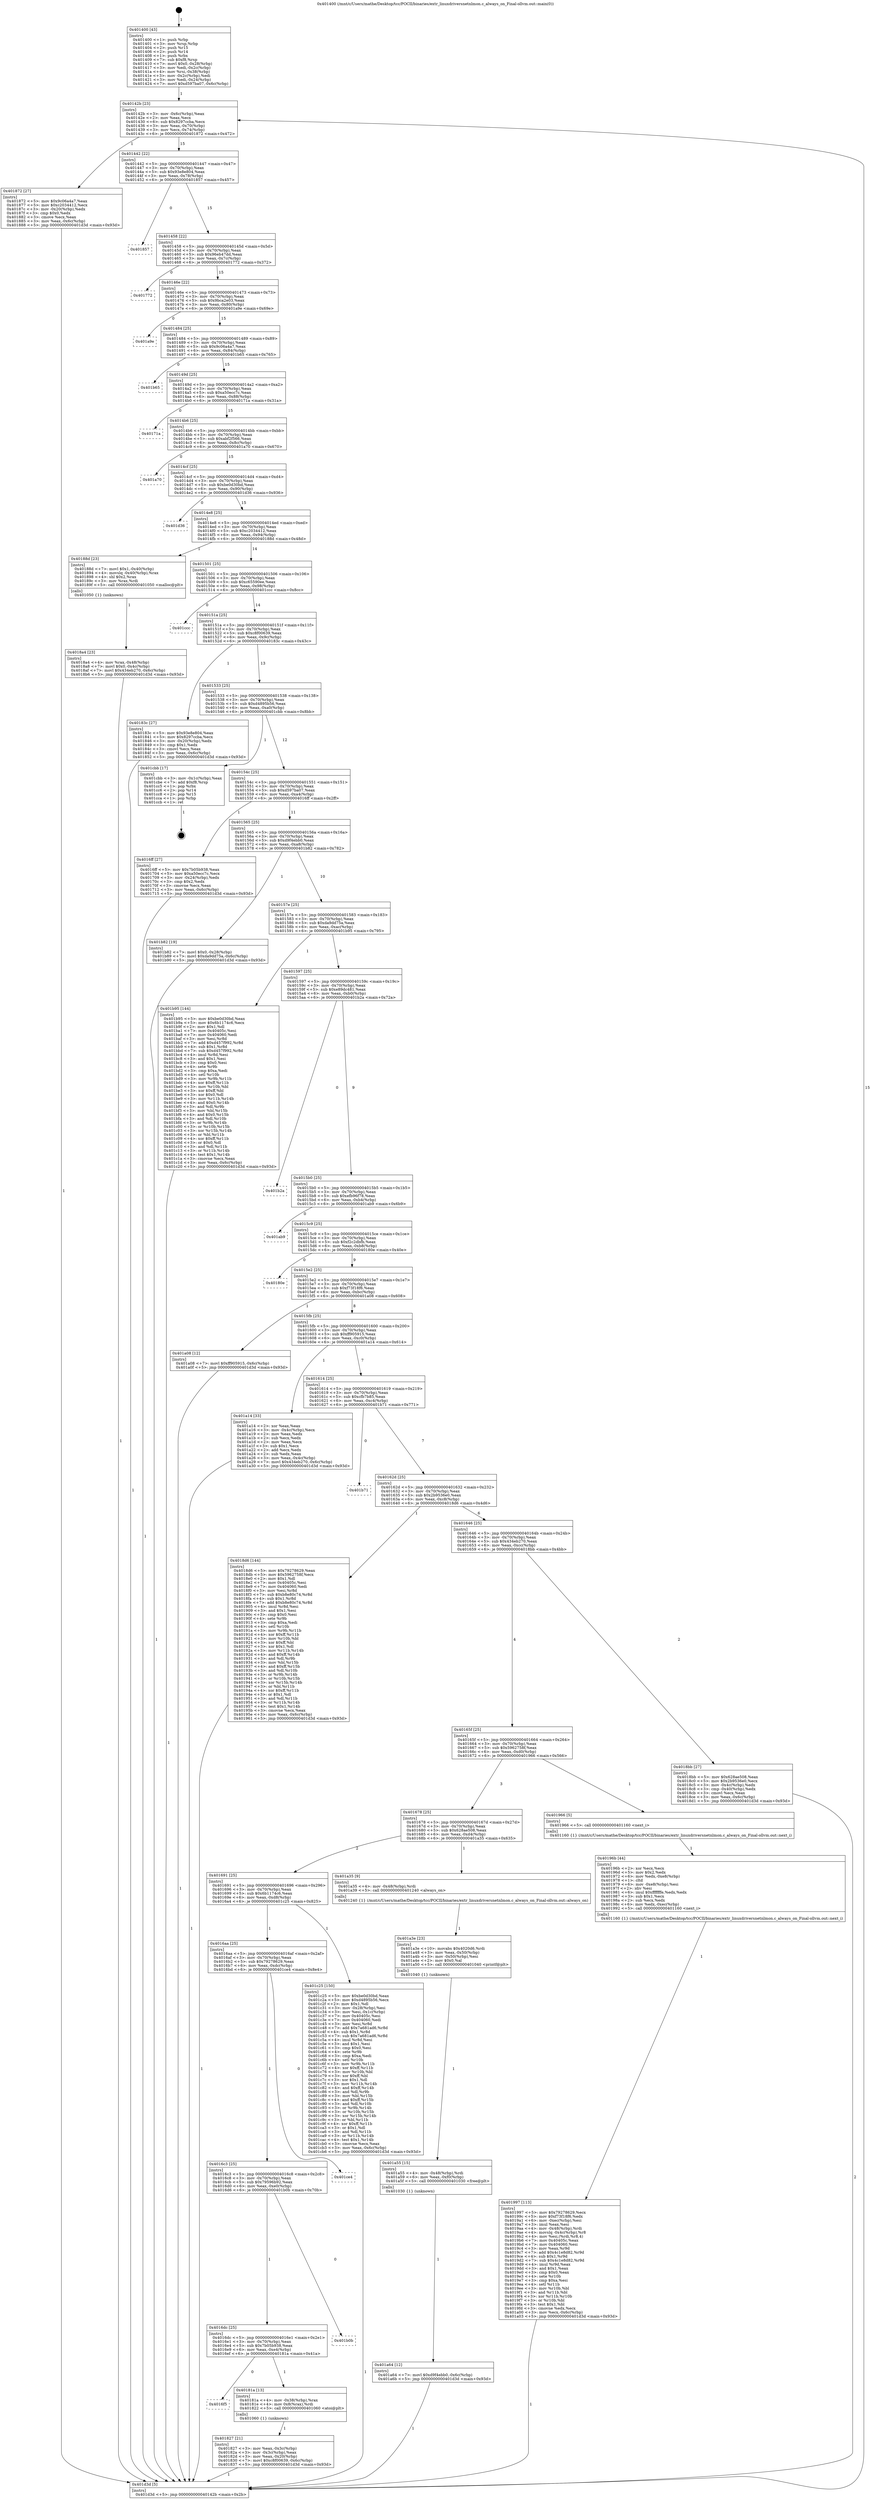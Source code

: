 digraph "0x401400" {
  label = "0x401400 (/mnt/c/Users/mathe/Desktop/tcc/POCII/binaries/extr_linuxdriversnetnlmon.c_always_on_Final-ollvm.out::main(0))"
  labelloc = "t"
  node[shape=record]

  Entry [label="",width=0.3,height=0.3,shape=circle,fillcolor=black,style=filled]
  "0x40142b" [label="{
     0x40142b [23]\l
     | [instrs]\l
     &nbsp;&nbsp;0x40142b \<+3\>: mov -0x6c(%rbp),%eax\l
     &nbsp;&nbsp;0x40142e \<+2\>: mov %eax,%ecx\l
     &nbsp;&nbsp;0x401430 \<+6\>: sub $0x8297ccba,%ecx\l
     &nbsp;&nbsp;0x401436 \<+3\>: mov %eax,-0x70(%rbp)\l
     &nbsp;&nbsp;0x401439 \<+3\>: mov %ecx,-0x74(%rbp)\l
     &nbsp;&nbsp;0x40143c \<+6\>: je 0000000000401872 \<main+0x472\>\l
  }"]
  "0x401872" [label="{
     0x401872 [27]\l
     | [instrs]\l
     &nbsp;&nbsp;0x401872 \<+5\>: mov $0x9c06a4a7,%eax\l
     &nbsp;&nbsp;0x401877 \<+5\>: mov $0xc2034412,%ecx\l
     &nbsp;&nbsp;0x40187c \<+3\>: mov -0x20(%rbp),%edx\l
     &nbsp;&nbsp;0x40187f \<+3\>: cmp $0x0,%edx\l
     &nbsp;&nbsp;0x401882 \<+3\>: cmove %ecx,%eax\l
     &nbsp;&nbsp;0x401885 \<+3\>: mov %eax,-0x6c(%rbp)\l
     &nbsp;&nbsp;0x401888 \<+5\>: jmp 0000000000401d3d \<main+0x93d\>\l
  }"]
  "0x401442" [label="{
     0x401442 [22]\l
     | [instrs]\l
     &nbsp;&nbsp;0x401442 \<+5\>: jmp 0000000000401447 \<main+0x47\>\l
     &nbsp;&nbsp;0x401447 \<+3\>: mov -0x70(%rbp),%eax\l
     &nbsp;&nbsp;0x40144a \<+5\>: sub $0x93e8e804,%eax\l
     &nbsp;&nbsp;0x40144f \<+3\>: mov %eax,-0x78(%rbp)\l
     &nbsp;&nbsp;0x401452 \<+6\>: je 0000000000401857 \<main+0x457\>\l
  }"]
  Exit [label="",width=0.3,height=0.3,shape=circle,fillcolor=black,style=filled,peripheries=2]
  "0x401857" [label="{
     0x401857\l
  }", style=dashed]
  "0x401458" [label="{
     0x401458 [22]\l
     | [instrs]\l
     &nbsp;&nbsp;0x401458 \<+5\>: jmp 000000000040145d \<main+0x5d\>\l
     &nbsp;&nbsp;0x40145d \<+3\>: mov -0x70(%rbp),%eax\l
     &nbsp;&nbsp;0x401460 \<+5\>: sub $0x96eb47dd,%eax\l
     &nbsp;&nbsp;0x401465 \<+3\>: mov %eax,-0x7c(%rbp)\l
     &nbsp;&nbsp;0x401468 \<+6\>: je 0000000000401772 \<main+0x372\>\l
  }"]
  "0x401a64" [label="{
     0x401a64 [12]\l
     | [instrs]\l
     &nbsp;&nbsp;0x401a64 \<+7\>: movl $0xd9f4ebb0,-0x6c(%rbp)\l
     &nbsp;&nbsp;0x401a6b \<+5\>: jmp 0000000000401d3d \<main+0x93d\>\l
  }"]
  "0x401772" [label="{
     0x401772\l
  }", style=dashed]
  "0x40146e" [label="{
     0x40146e [22]\l
     | [instrs]\l
     &nbsp;&nbsp;0x40146e \<+5\>: jmp 0000000000401473 \<main+0x73\>\l
     &nbsp;&nbsp;0x401473 \<+3\>: mov -0x70(%rbp),%eax\l
     &nbsp;&nbsp;0x401476 \<+5\>: sub $0x9bca2e03,%eax\l
     &nbsp;&nbsp;0x40147b \<+3\>: mov %eax,-0x80(%rbp)\l
     &nbsp;&nbsp;0x40147e \<+6\>: je 0000000000401a9e \<main+0x69e\>\l
  }"]
  "0x401a55" [label="{
     0x401a55 [15]\l
     | [instrs]\l
     &nbsp;&nbsp;0x401a55 \<+4\>: mov -0x48(%rbp),%rdi\l
     &nbsp;&nbsp;0x401a59 \<+6\>: mov %eax,-0xf0(%rbp)\l
     &nbsp;&nbsp;0x401a5f \<+5\>: call 0000000000401030 \<free@plt\>\l
     | [calls]\l
     &nbsp;&nbsp;0x401030 \{1\} (unknown)\l
  }"]
  "0x401a9e" [label="{
     0x401a9e\l
  }", style=dashed]
  "0x401484" [label="{
     0x401484 [25]\l
     | [instrs]\l
     &nbsp;&nbsp;0x401484 \<+5\>: jmp 0000000000401489 \<main+0x89\>\l
     &nbsp;&nbsp;0x401489 \<+3\>: mov -0x70(%rbp),%eax\l
     &nbsp;&nbsp;0x40148c \<+5\>: sub $0x9c06a4a7,%eax\l
     &nbsp;&nbsp;0x401491 \<+6\>: mov %eax,-0x84(%rbp)\l
     &nbsp;&nbsp;0x401497 \<+6\>: je 0000000000401b65 \<main+0x765\>\l
  }"]
  "0x401a3e" [label="{
     0x401a3e [23]\l
     | [instrs]\l
     &nbsp;&nbsp;0x401a3e \<+10\>: movabs $0x4020d6,%rdi\l
     &nbsp;&nbsp;0x401a48 \<+3\>: mov %eax,-0x50(%rbp)\l
     &nbsp;&nbsp;0x401a4b \<+3\>: mov -0x50(%rbp),%esi\l
     &nbsp;&nbsp;0x401a4e \<+2\>: mov $0x0,%al\l
     &nbsp;&nbsp;0x401a50 \<+5\>: call 0000000000401040 \<printf@plt\>\l
     | [calls]\l
     &nbsp;&nbsp;0x401040 \{1\} (unknown)\l
  }"]
  "0x401b65" [label="{
     0x401b65\l
  }", style=dashed]
  "0x40149d" [label="{
     0x40149d [25]\l
     | [instrs]\l
     &nbsp;&nbsp;0x40149d \<+5\>: jmp 00000000004014a2 \<main+0xa2\>\l
     &nbsp;&nbsp;0x4014a2 \<+3\>: mov -0x70(%rbp),%eax\l
     &nbsp;&nbsp;0x4014a5 \<+5\>: sub $0xa50ecc7c,%eax\l
     &nbsp;&nbsp;0x4014aa \<+6\>: mov %eax,-0x88(%rbp)\l
     &nbsp;&nbsp;0x4014b0 \<+6\>: je 000000000040171a \<main+0x31a\>\l
  }"]
  "0x401997" [label="{
     0x401997 [113]\l
     | [instrs]\l
     &nbsp;&nbsp;0x401997 \<+5\>: mov $0x79278629,%ecx\l
     &nbsp;&nbsp;0x40199c \<+5\>: mov $0xf73f18f6,%edx\l
     &nbsp;&nbsp;0x4019a1 \<+6\>: mov -0xec(%rbp),%esi\l
     &nbsp;&nbsp;0x4019a7 \<+3\>: imul %eax,%esi\l
     &nbsp;&nbsp;0x4019aa \<+4\>: mov -0x48(%rbp),%rdi\l
     &nbsp;&nbsp;0x4019ae \<+4\>: movslq -0x4c(%rbp),%r8\l
     &nbsp;&nbsp;0x4019b2 \<+4\>: mov %esi,(%rdi,%r8,4)\l
     &nbsp;&nbsp;0x4019b6 \<+7\>: mov 0x40405c,%eax\l
     &nbsp;&nbsp;0x4019bd \<+7\>: mov 0x404060,%esi\l
     &nbsp;&nbsp;0x4019c4 \<+3\>: mov %eax,%r9d\l
     &nbsp;&nbsp;0x4019c7 \<+7\>: add $0x4c1e8d82,%r9d\l
     &nbsp;&nbsp;0x4019ce \<+4\>: sub $0x1,%r9d\l
     &nbsp;&nbsp;0x4019d2 \<+7\>: sub $0x4c1e8d82,%r9d\l
     &nbsp;&nbsp;0x4019d9 \<+4\>: imul %r9d,%eax\l
     &nbsp;&nbsp;0x4019dd \<+3\>: and $0x1,%eax\l
     &nbsp;&nbsp;0x4019e0 \<+3\>: cmp $0x0,%eax\l
     &nbsp;&nbsp;0x4019e3 \<+4\>: sete %r10b\l
     &nbsp;&nbsp;0x4019e7 \<+3\>: cmp $0xa,%esi\l
     &nbsp;&nbsp;0x4019ea \<+4\>: setl %r11b\l
     &nbsp;&nbsp;0x4019ee \<+3\>: mov %r10b,%bl\l
     &nbsp;&nbsp;0x4019f1 \<+3\>: and %r11b,%bl\l
     &nbsp;&nbsp;0x4019f4 \<+3\>: xor %r11b,%r10b\l
     &nbsp;&nbsp;0x4019f7 \<+3\>: or %r10b,%bl\l
     &nbsp;&nbsp;0x4019fa \<+3\>: test $0x1,%bl\l
     &nbsp;&nbsp;0x4019fd \<+3\>: cmovne %edx,%ecx\l
     &nbsp;&nbsp;0x401a00 \<+3\>: mov %ecx,-0x6c(%rbp)\l
     &nbsp;&nbsp;0x401a03 \<+5\>: jmp 0000000000401d3d \<main+0x93d\>\l
  }"]
  "0x40171a" [label="{
     0x40171a\l
  }", style=dashed]
  "0x4014b6" [label="{
     0x4014b6 [25]\l
     | [instrs]\l
     &nbsp;&nbsp;0x4014b6 \<+5\>: jmp 00000000004014bb \<main+0xbb\>\l
     &nbsp;&nbsp;0x4014bb \<+3\>: mov -0x70(%rbp),%eax\l
     &nbsp;&nbsp;0x4014be \<+5\>: sub $0xabf2f566,%eax\l
     &nbsp;&nbsp;0x4014c3 \<+6\>: mov %eax,-0x8c(%rbp)\l
     &nbsp;&nbsp;0x4014c9 \<+6\>: je 0000000000401a70 \<main+0x670\>\l
  }"]
  "0x40196b" [label="{
     0x40196b [44]\l
     | [instrs]\l
     &nbsp;&nbsp;0x40196b \<+2\>: xor %ecx,%ecx\l
     &nbsp;&nbsp;0x40196d \<+5\>: mov $0x2,%edx\l
     &nbsp;&nbsp;0x401972 \<+6\>: mov %edx,-0xe8(%rbp)\l
     &nbsp;&nbsp;0x401978 \<+1\>: cltd\l
     &nbsp;&nbsp;0x401979 \<+6\>: mov -0xe8(%rbp),%esi\l
     &nbsp;&nbsp;0x40197f \<+2\>: idiv %esi\l
     &nbsp;&nbsp;0x401981 \<+6\>: imul $0xfffffffe,%edx,%edx\l
     &nbsp;&nbsp;0x401987 \<+3\>: sub $0x1,%ecx\l
     &nbsp;&nbsp;0x40198a \<+2\>: sub %ecx,%edx\l
     &nbsp;&nbsp;0x40198c \<+6\>: mov %edx,-0xec(%rbp)\l
     &nbsp;&nbsp;0x401992 \<+5\>: call 0000000000401160 \<next_i\>\l
     | [calls]\l
     &nbsp;&nbsp;0x401160 \{1\} (/mnt/c/Users/mathe/Desktop/tcc/POCII/binaries/extr_linuxdriversnetnlmon.c_always_on_Final-ollvm.out::next_i)\l
  }"]
  "0x401a70" [label="{
     0x401a70\l
  }", style=dashed]
  "0x4014cf" [label="{
     0x4014cf [25]\l
     | [instrs]\l
     &nbsp;&nbsp;0x4014cf \<+5\>: jmp 00000000004014d4 \<main+0xd4\>\l
     &nbsp;&nbsp;0x4014d4 \<+3\>: mov -0x70(%rbp),%eax\l
     &nbsp;&nbsp;0x4014d7 \<+5\>: sub $0xbe0d30bd,%eax\l
     &nbsp;&nbsp;0x4014dc \<+6\>: mov %eax,-0x90(%rbp)\l
     &nbsp;&nbsp;0x4014e2 \<+6\>: je 0000000000401d36 \<main+0x936\>\l
  }"]
  "0x4018a4" [label="{
     0x4018a4 [23]\l
     | [instrs]\l
     &nbsp;&nbsp;0x4018a4 \<+4\>: mov %rax,-0x48(%rbp)\l
     &nbsp;&nbsp;0x4018a8 \<+7\>: movl $0x0,-0x4c(%rbp)\l
     &nbsp;&nbsp;0x4018af \<+7\>: movl $0x434eb270,-0x6c(%rbp)\l
     &nbsp;&nbsp;0x4018b6 \<+5\>: jmp 0000000000401d3d \<main+0x93d\>\l
  }"]
  "0x401d36" [label="{
     0x401d36\l
  }", style=dashed]
  "0x4014e8" [label="{
     0x4014e8 [25]\l
     | [instrs]\l
     &nbsp;&nbsp;0x4014e8 \<+5\>: jmp 00000000004014ed \<main+0xed\>\l
     &nbsp;&nbsp;0x4014ed \<+3\>: mov -0x70(%rbp),%eax\l
     &nbsp;&nbsp;0x4014f0 \<+5\>: sub $0xc2034412,%eax\l
     &nbsp;&nbsp;0x4014f5 \<+6\>: mov %eax,-0x94(%rbp)\l
     &nbsp;&nbsp;0x4014fb \<+6\>: je 000000000040188d \<main+0x48d\>\l
  }"]
  "0x401827" [label="{
     0x401827 [21]\l
     | [instrs]\l
     &nbsp;&nbsp;0x401827 \<+3\>: mov %eax,-0x3c(%rbp)\l
     &nbsp;&nbsp;0x40182a \<+3\>: mov -0x3c(%rbp),%eax\l
     &nbsp;&nbsp;0x40182d \<+3\>: mov %eax,-0x20(%rbp)\l
     &nbsp;&nbsp;0x401830 \<+7\>: movl $0xc8f00639,-0x6c(%rbp)\l
     &nbsp;&nbsp;0x401837 \<+5\>: jmp 0000000000401d3d \<main+0x93d\>\l
  }"]
  "0x40188d" [label="{
     0x40188d [23]\l
     | [instrs]\l
     &nbsp;&nbsp;0x40188d \<+7\>: movl $0x1,-0x40(%rbp)\l
     &nbsp;&nbsp;0x401894 \<+4\>: movslq -0x40(%rbp),%rax\l
     &nbsp;&nbsp;0x401898 \<+4\>: shl $0x2,%rax\l
     &nbsp;&nbsp;0x40189c \<+3\>: mov %rax,%rdi\l
     &nbsp;&nbsp;0x40189f \<+5\>: call 0000000000401050 \<malloc@plt\>\l
     | [calls]\l
     &nbsp;&nbsp;0x401050 \{1\} (unknown)\l
  }"]
  "0x401501" [label="{
     0x401501 [25]\l
     | [instrs]\l
     &nbsp;&nbsp;0x401501 \<+5\>: jmp 0000000000401506 \<main+0x106\>\l
     &nbsp;&nbsp;0x401506 \<+3\>: mov -0x70(%rbp),%eax\l
     &nbsp;&nbsp;0x401509 \<+5\>: sub $0xc65590ee,%eax\l
     &nbsp;&nbsp;0x40150e \<+6\>: mov %eax,-0x98(%rbp)\l
     &nbsp;&nbsp;0x401514 \<+6\>: je 0000000000401ccc \<main+0x8cc\>\l
  }"]
  "0x4016f5" [label="{
     0x4016f5\l
  }", style=dashed]
  "0x401ccc" [label="{
     0x401ccc\l
  }", style=dashed]
  "0x40151a" [label="{
     0x40151a [25]\l
     | [instrs]\l
     &nbsp;&nbsp;0x40151a \<+5\>: jmp 000000000040151f \<main+0x11f\>\l
     &nbsp;&nbsp;0x40151f \<+3\>: mov -0x70(%rbp),%eax\l
     &nbsp;&nbsp;0x401522 \<+5\>: sub $0xc8f00639,%eax\l
     &nbsp;&nbsp;0x401527 \<+6\>: mov %eax,-0x9c(%rbp)\l
     &nbsp;&nbsp;0x40152d \<+6\>: je 000000000040183c \<main+0x43c\>\l
  }"]
  "0x40181a" [label="{
     0x40181a [13]\l
     | [instrs]\l
     &nbsp;&nbsp;0x40181a \<+4\>: mov -0x38(%rbp),%rax\l
     &nbsp;&nbsp;0x40181e \<+4\>: mov 0x8(%rax),%rdi\l
     &nbsp;&nbsp;0x401822 \<+5\>: call 0000000000401060 \<atoi@plt\>\l
     | [calls]\l
     &nbsp;&nbsp;0x401060 \{1\} (unknown)\l
  }"]
  "0x40183c" [label="{
     0x40183c [27]\l
     | [instrs]\l
     &nbsp;&nbsp;0x40183c \<+5\>: mov $0x93e8e804,%eax\l
     &nbsp;&nbsp;0x401841 \<+5\>: mov $0x8297ccba,%ecx\l
     &nbsp;&nbsp;0x401846 \<+3\>: mov -0x20(%rbp),%edx\l
     &nbsp;&nbsp;0x401849 \<+3\>: cmp $0x1,%edx\l
     &nbsp;&nbsp;0x40184c \<+3\>: cmovl %ecx,%eax\l
     &nbsp;&nbsp;0x40184f \<+3\>: mov %eax,-0x6c(%rbp)\l
     &nbsp;&nbsp;0x401852 \<+5\>: jmp 0000000000401d3d \<main+0x93d\>\l
  }"]
  "0x401533" [label="{
     0x401533 [25]\l
     | [instrs]\l
     &nbsp;&nbsp;0x401533 \<+5\>: jmp 0000000000401538 \<main+0x138\>\l
     &nbsp;&nbsp;0x401538 \<+3\>: mov -0x70(%rbp),%eax\l
     &nbsp;&nbsp;0x40153b \<+5\>: sub $0xd4895b56,%eax\l
     &nbsp;&nbsp;0x401540 \<+6\>: mov %eax,-0xa0(%rbp)\l
     &nbsp;&nbsp;0x401546 \<+6\>: je 0000000000401cbb \<main+0x8bb\>\l
  }"]
  "0x4016dc" [label="{
     0x4016dc [25]\l
     | [instrs]\l
     &nbsp;&nbsp;0x4016dc \<+5\>: jmp 00000000004016e1 \<main+0x2e1\>\l
     &nbsp;&nbsp;0x4016e1 \<+3\>: mov -0x70(%rbp),%eax\l
     &nbsp;&nbsp;0x4016e4 \<+5\>: sub $0x7b05b938,%eax\l
     &nbsp;&nbsp;0x4016e9 \<+6\>: mov %eax,-0xe4(%rbp)\l
     &nbsp;&nbsp;0x4016ef \<+6\>: je 000000000040181a \<main+0x41a\>\l
  }"]
  "0x401cbb" [label="{
     0x401cbb [17]\l
     | [instrs]\l
     &nbsp;&nbsp;0x401cbb \<+3\>: mov -0x1c(%rbp),%eax\l
     &nbsp;&nbsp;0x401cbe \<+7\>: add $0xf8,%rsp\l
     &nbsp;&nbsp;0x401cc5 \<+1\>: pop %rbx\l
     &nbsp;&nbsp;0x401cc6 \<+2\>: pop %r14\l
     &nbsp;&nbsp;0x401cc8 \<+2\>: pop %r15\l
     &nbsp;&nbsp;0x401cca \<+1\>: pop %rbp\l
     &nbsp;&nbsp;0x401ccb \<+1\>: ret\l
  }"]
  "0x40154c" [label="{
     0x40154c [25]\l
     | [instrs]\l
     &nbsp;&nbsp;0x40154c \<+5\>: jmp 0000000000401551 \<main+0x151\>\l
     &nbsp;&nbsp;0x401551 \<+3\>: mov -0x70(%rbp),%eax\l
     &nbsp;&nbsp;0x401554 \<+5\>: sub $0xd597ba07,%eax\l
     &nbsp;&nbsp;0x401559 \<+6\>: mov %eax,-0xa4(%rbp)\l
     &nbsp;&nbsp;0x40155f \<+6\>: je 00000000004016ff \<main+0x2ff\>\l
  }"]
  "0x401b0b" [label="{
     0x401b0b\l
  }", style=dashed]
  "0x4016ff" [label="{
     0x4016ff [27]\l
     | [instrs]\l
     &nbsp;&nbsp;0x4016ff \<+5\>: mov $0x7b05b938,%eax\l
     &nbsp;&nbsp;0x401704 \<+5\>: mov $0xa50ecc7c,%ecx\l
     &nbsp;&nbsp;0x401709 \<+3\>: mov -0x24(%rbp),%edx\l
     &nbsp;&nbsp;0x40170c \<+3\>: cmp $0x2,%edx\l
     &nbsp;&nbsp;0x40170f \<+3\>: cmovne %ecx,%eax\l
     &nbsp;&nbsp;0x401712 \<+3\>: mov %eax,-0x6c(%rbp)\l
     &nbsp;&nbsp;0x401715 \<+5\>: jmp 0000000000401d3d \<main+0x93d\>\l
  }"]
  "0x401565" [label="{
     0x401565 [25]\l
     | [instrs]\l
     &nbsp;&nbsp;0x401565 \<+5\>: jmp 000000000040156a \<main+0x16a\>\l
     &nbsp;&nbsp;0x40156a \<+3\>: mov -0x70(%rbp),%eax\l
     &nbsp;&nbsp;0x40156d \<+5\>: sub $0xd9f4ebb0,%eax\l
     &nbsp;&nbsp;0x401572 \<+6\>: mov %eax,-0xa8(%rbp)\l
     &nbsp;&nbsp;0x401578 \<+6\>: je 0000000000401b82 \<main+0x782\>\l
  }"]
  "0x401d3d" [label="{
     0x401d3d [5]\l
     | [instrs]\l
     &nbsp;&nbsp;0x401d3d \<+5\>: jmp 000000000040142b \<main+0x2b\>\l
  }"]
  "0x401400" [label="{
     0x401400 [43]\l
     | [instrs]\l
     &nbsp;&nbsp;0x401400 \<+1\>: push %rbp\l
     &nbsp;&nbsp;0x401401 \<+3\>: mov %rsp,%rbp\l
     &nbsp;&nbsp;0x401404 \<+2\>: push %r15\l
     &nbsp;&nbsp;0x401406 \<+2\>: push %r14\l
     &nbsp;&nbsp;0x401408 \<+1\>: push %rbx\l
     &nbsp;&nbsp;0x401409 \<+7\>: sub $0xf8,%rsp\l
     &nbsp;&nbsp;0x401410 \<+7\>: movl $0x0,-0x28(%rbp)\l
     &nbsp;&nbsp;0x401417 \<+3\>: mov %edi,-0x2c(%rbp)\l
     &nbsp;&nbsp;0x40141a \<+4\>: mov %rsi,-0x38(%rbp)\l
     &nbsp;&nbsp;0x40141e \<+3\>: mov -0x2c(%rbp),%edi\l
     &nbsp;&nbsp;0x401421 \<+3\>: mov %edi,-0x24(%rbp)\l
     &nbsp;&nbsp;0x401424 \<+7\>: movl $0xd597ba07,-0x6c(%rbp)\l
  }"]
  "0x4016c3" [label="{
     0x4016c3 [25]\l
     | [instrs]\l
     &nbsp;&nbsp;0x4016c3 \<+5\>: jmp 00000000004016c8 \<main+0x2c8\>\l
     &nbsp;&nbsp;0x4016c8 \<+3\>: mov -0x70(%rbp),%eax\l
     &nbsp;&nbsp;0x4016cb \<+5\>: sub $0x79596b92,%eax\l
     &nbsp;&nbsp;0x4016d0 \<+6\>: mov %eax,-0xe0(%rbp)\l
     &nbsp;&nbsp;0x4016d6 \<+6\>: je 0000000000401b0b \<main+0x70b\>\l
  }"]
  "0x401b82" [label="{
     0x401b82 [19]\l
     | [instrs]\l
     &nbsp;&nbsp;0x401b82 \<+7\>: movl $0x0,-0x28(%rbp)\l
     &nbsp;&nbsp;0x401b89 \<+7\>: movl $0xda9dd75a,-0x6c(%rbp)\l
     &nbsp;&nbsp;0x401b90 \<+5\>: jmp 0000000000401d3d \<main+0x93d\>\l
  }"]
  "0x40157e" [label="{
     0x40157e [25]\l
     | [instrs]\l
     &nbsp;&nbsp;0x40157e \<+5\>: jmp 0000000000401583 \<main+0x183\>\l
     &nbsp;&nbsp;0x401583 \<+3\>: mov -0x70(%rbp),%eax\l
     &nbsp;&nbsp;0x401586 \<+5\>: sub $0xda9dd75a,%eax\l
     &nbsp;&nbsp;0x40158b \<+6\>: mov %eax,-0xac(%rbp)\l
     &nbsp;&nbsp;0x401591 \<+6\>: je 0000000000401b95 \<main+0x795\>\l
  }"]
  "0x401ce4" [label="{
     0x401ce4\l
  }", style=dashed]
  "0x401b95" [label="{
     0x401b95 [144]\l
     | [instrs]\l
     &nbsp;&nbsp;0x401b95 \<+5\>: mov $0xbe0d30bd,%eax\l
     &nbsp;&nbsp;0x401b9a \<+5\>: mov $0x6b1174c6,%ecx\l
     &nbsp;&nbsp;0x401b9f \<+2\>: mov $0x1,%dl\l
     &nbsp;&nbsp;0x401ba1 \<+7\>: mov 0x40405c,%esi\l
     &nbsp;&nbsp;0x401ba8 \<+7\>: mov 0x404060,%edi\l
     &nbsp;&nbsp;0x401baf \<+3\>: mov %esi,%r8d\l
     &nbsp;&nbsp;0x401bb2 \<+7\>: add $0xd457f992,%r8d\l
     &nbsp;&nbsp;0x401bb9 \<+4\>: sub $0x1,%r8d\l
     &nbsp;&nbsp;0x401bbd \<+7\>: sub $0xd457f992,%r8d\l
     &nbsp;&nbsp;0x401bc4 \<+4\>: imul %r8d,%esi\l
     &nbsp;&nbsp;0x401bc8 \<+3\>: and $0x1,%esi\l
     &nbsp;&nbsp;0x401bcb \<+3\>: cmp $0x0,%esi\l
     &nbsp;&nbsp;0x401bce \<+4\>: sete %r9b\l
     &nbsp;&nbsp;0x401bd2 \<+3\>: cmp $0xa,%edi\l
     &nbsp;&nbsp;0x401bd5 \<+4\>: setl %r10b\l
     &nbsp;&nbsp;0x401bd9 \<+3\>: mov %r9b,%r11b\l
     &nbsp;&nbsp;0x401bdc \<+4\>: xor $0xff,%r11b\l
     &nbsp;&nbsp;0x401be0 \<+3\>: mov %r10b,%bl\l
     &nbsp;&nbsp;0x401be3 \<+3\>: xor $0xff,%bl\l
     &nbsp;&nbsp;0x401be6 \<+3\>: xor $0x0,%dl\l
     &nbsp;&nbsp;0x401be9 \<+3\>: mov %r11b,%r14b\l
     &nbsp;&nbsp;0x401bec \<+4\>: and $0x0,%r14b\l
     &nbsp;&nbsp;0x401bf0 \<+3\>: and %dl,%r9b\l
     &nbsp;&nbsp;0x401bf3 \<+3\>: mov %bl,%r15b\l
     &nbsp;&nbsp;0x401bf6 \<+4\>: and $0x0,%r15b\l
     &nbsp;&nbsp;0x401bfa \<+3\>: and %dl,%r10b\l
     &nbsp;&nbsp;0x401bfd \<+3\>: or %r9b,%r14b\l
     &nbsp;&nbsp;0x401c00 \<+3\>: or %r10b,%r15b\l
     &nbsp;&nbsp;0x401c03 \<+3\>: xor %r15b,%r14b\l
     &nbsp;&nbsp;0x401c06 \<+3\>: or %bl,%r11b\l
     &nbsp;&nbsp;0x401c09 \<+4\>: xor $0xff,%r11b\l
     &nbsp;&nbsp;0x401c0d \<+3\>: or $0x0,%dl\l
     &nbsp;&nbsp;0x401c10 \<+3\>: and %dl,%r11b\l
     &nbsp;&nbsp;0x401c13 \<+3\>: or %r11b,%r14b\l
     &nbsp;&nbsp;0x401c16 \<+4\>: test $0x1,%r14b\l
     &nbsp;&nbsp;0x401c1a \<+3\>: cmovne %ecx,%eax\l
     &nbsp;&nbsp;0x401c1d \<+3\>: mov %eax,-0x6c(%rbp)\l
     &nbsp;&nbsp;0x401c20 \<+5\>: jmp 0000000000401d3d \<main+0x93d\>\l
  }"]
  "0x401597" [label="{
     0x401597 [25]\l
     | [instrs]\l
     &nbsp;&nbsp;0x401597 \<+5\>: jmp 000000000040159c \<main+0x19c\>\l
     &nbsp;&nbsp;0x40159c \<+3\>: mov -0x70(%rbp),%eax\l
     &nbsp;&nbsp;0x40159f \<+5\>: sub $0xe89dc481,%eax\l
     &nbsp;&nbsp;0x4015a4 \<+6\>: mov %eax,-0xb0(%rbp)\l
     &nbsp;&nbsp;0x4015aa \<+6\>: je 0000000000401b2a \<main+0x72a\>\l
  }"]
  "0x4016aa" [label="{
     0x4016aa [25]\l
     | [instrs]\l
     &nbsp;&nbsp;0x4016aa \<+5\>: jmp 00000000004016af \<main+0x2af\>\l
     &nbsp;&nbsp;0x4016af \<+3\>: mov -0x70(%rbp),%eax\l
     &nbsp;&nbsp;0x4016b2 \<+5\>: sub $0x79278629,%eax\l
     &nbsp;&nbsp;0x4016b7 \<+6\>: mov %eax,-0xdc(%rbp)\l
     &nbsp;&nbsp;0x4016bd \<+6\>: je 0000000000401ce4 \<main+0x8e4\>\l
  }"]
  "0x401b2a" [label="{
     0x401b2a\l
  }", style=dashed]
  "0x4015b0" [label="{
     0x4015b0 [25]\l
     | [instrs]\l
     &nbsp;&nbsp;0x4015b0 \<+5\>: jmp 00000000004015b5 \<main+0x1b5\>\l
     &nbsp;&nbsp;0x4015b5 \<+3\>: mov -0x70(%rbp),%eax\l
     &nbsp;&nbsp;0x4015b8 \<+5\>: sub $0xefb96f78,%eax\l
     &nbsp;&nbsp;0x4015bd \<+6\>: mov %eax,-0xb4(%rbp)\l
     &nbsp;&nbsp;0x4015c3 \<+6\>: je 0000000000401ab9 \<main+0x6b9\>\l
  }"]
  "0x401c25" [label="{
     0x401c25 [150]\l
     | [instrs]\l
     &nbsp;&nbsp;0x401c25 \<+5\>: mov $0xbe0d30bd,%eax\l
     &nbsp;&nbsp;0x401c2a \<+5\>: mov $0xd4895b56,%ecx\l
     &nbsp;&nbsp;0x401c2f \<+2\>: mov $0x1,%dl\l
     &nbsp;&nbsp;0x401c31 \<+3\>: mov -0x28(%rbp),%esi\l
     &nbsp;&nbsp;0x401c34 \<+3\>: mov %esi,-0x1c(%rbp)\l
     &nbsp;&nbsp;0x401c37 \<+7\>: mov 0x40405c,%esi\l
     &nbsp;&nbsp;0x401c3e \<+7\>: mov 0x404060,%edi\l
     &nbsp;&nbsp;0x401c45 \<+3\>: mov %esi,%r8d\l
     &nbsp;&nbsp;0x401c48 \<+7\>: add $0x7a681ad6,%r8d\l
     &nbsp;&nbsp;0x401c4f \<+4\>: sub $0x1,%r8d\l
     &nbsp;&nbsp;0x401c53 \<+7\>: sub $0x7a681ad6,%r8d\l
     &nbsp;&nbsp;0x401c5a \<+4\>: imul %r8d,%esi\l
     &nbsp;&nbsp;0x401c5e \<+3\>: and $0x1,%esi\l
     &nbsp;&nbsp;0x401c61 \<+3\>: cmp $0x0,%esi\l
     &nbsp;&nbsp;0x401c64 \<+4\>: sete %r9b\l
     &nbsp;&nbsp;0x401c68 \<+3\>: cmp $0xa,%edi\l
     &nbsp;&nbsp;0x401c6b \<+4\>: setl %r10b\l
     &nbsp;&nbsp;0x401c6f \<+3\>: mov %r9b,%r11b\l
     &nbsp;&nbsp;0x401c72 \<+4\>: xor $0xff,%r11b\l
     &nbsp;&nbsp;0x401c76 \<+3\>: mov %r10b,%bl\l
     &nbsp;&nbsp;0x401c79 \<+3\>: xor $0xff,%bl\l
     &nbsp;&nbsp;0x401c7c \<+3\>: xor $0x1,%dl\l
     &nbsp;&nbsp;0x401c7f \<+3\>: mov %r11b,%r14b\l
     &nbsp;&nbsp;0x401c82 \<+4\>: and $0xff,%r14b\l
     &nbsp;&nbsp;0x401c86 \<+3\>: and %dl,%r9b\l
     &nbsp;&nbsp;0x401c89 \<+3\>: mov %bl,%r15b\l
     &nbsp;&nbsp;0x401c8c \<+4\>: and $0xff,%r15b\l
     &nbsp;&nbsp;0x401c90 \<+3\>: and %dl,%r10b\l
     &nbsp;&nbsp;0x401c93 \<+3\>: or %r9b,%r14b\l
     &nbsp;&nbsp;0x401c96 \<+3\>: or %r10b,%r15b\l
     &nbsp;&nbsp;0x401c99 \<+3\>: xor %r15b,%r14b\l
     &nbsp;&nbsp;0x401c9c \<+3\>: or %bl,%r11b\l
     &nbsp;&nbsp;0x401c9f \<+4\>: xor $0xff,%r11b\l
     &nbsp;&nbsp;0x401ca3 \<+3\>: or $0x1,%dl\l
     &nbsp;&nbsp;0x401ca6 \<+3\>: and %dl,%r11b\l
     &nbsp;&nbsp;0x401ca9 \<+3\>: or %r11b,%r14b\l
     &nbsp;&nbsp;0x401cac \<+4\>: test $0x1,%r14b\l
     &nbsp;&nbsp;0x401cb0 \<+3\>: cmovne %ecx,%eax\l
     &nbsp;&nbsp;0x401cb3 \<+3\>: mov %eax,-0x6c(%rbp)\l
     &nbsp;&nbsp;0x401cb6 \<+5\>: jmp 0000000000401d3d \<main+0x93d\>\l
  }"]
  "0x401ab9" [label="{
     0x401ab9\l
  }", style=dashed]
  "0x4015c9" [label="{
     0x4015c9 [25]\l
     | [instrs]\l
     &nbsp;&nbsp;0x4015c9 \<+5\>: jmp 00000000004015ce \<main+0x1ce\>\l
     &nbsp;&nbsp;0x4015ce \<+3\>: mov -0x70(%rbp),%eax\l
     &nbsp;&nbsp;0x4015d1 \<+5\>: sub $0xf2c2dbfb,%eax\l
     &nbsp;&nbsp;0x4015d6 \<+6\>: mov %eax,-0xb8(%rbp)\l
     &nbsp;&nbsp;0x4015dc \<+6\>: je 000000000040180e \<main+0x40e\>\l
  }"]
  "0x401691" [label="{
     0x401691 [25]\l
     | [instrs]\l
     &nbsp;&nbsp;0x401691 \<+5\>: jmp 0000000000401696 \<main+0x296\>\l
     &nbsp;&nbsp;0x401696 \<+3\>: mov -0x70(%rbp),%eax\l
     &nbsp;&nbsp;0x401699 \<+5\>: sub $0x6b1174c6,%eax\l
     &nbsp;&nbsp;0x40169e \<+6\>: mov %eax,-0xd8(%rbp)\l
     &nbsp;&nbsp;0x4016a4 \<+6\>: je 0000000000401c25 \<main+0x825\>\l
  }"]
  "0x40180e" [label="{
     0x40180e\l
  }", style=dashed]
  "0x4015e2" [label="{
     0x4015e2 [25]\l
     | [instrs]\l
     &nbsp;&nbsp;0x4015e2 \<+5\>: jmp 00000000004015e7 \<main+0x1e7\>\l
     &nbsp;&nbsp;0x4015e7 \<+3\>: mov -0x70(%rbp),%eax\l
     &nbsp;&nbsp;0x4015ea \<+5\>: sub $0xf73f18f6,%eax\l
     &nbsp;&nbsp;0x4015ef \<+6\>: mov %eax,-0xbc(%rbp)\l
     &nbsp;&nbsp;0x4015f5 \<+6\>: je 0000000000401a08 \<main+0x608\>\l
  }"]
  "0x401a35" [label="{
     0x401a35 [9]\l
     | [instrs]\l
     &nbsp;&nbsp;0x401a35 \<+4\>: mov -0x48(%rbp),%rdi\l
     &nbsp;&nbsp;0x401a39 \<+5\>: call 0000000000401240 \<always_on\>\l
     | [calls]\l
     &nbsp;&nbsp;0x401240 \{1\} (/mnt/c/Users/mathe/Desktop/tcc/POCII/binaries/extr_linuxdriversnetnlmon.c_always_on_Final-ollvm.out::always_on)\l
  }"]
  "0x401a08" [label="{
     0x401a08 [12]\l
     | [instrs]\l
     &nbsp;&nbsp;0x401a08 \<+7\>: movl $0xff905915,-0x6c(%rbp)\l
     &nbsp;&nbsp;0x401a0f \<+5\>: jmp 0000000000401d3d \<main+0x93d\>\l
  }"]
  "0x4015fb" [label="{
     0x4015fb [25]\l
     | [instrs]\l
     &nbsp;&nbsp;0x4015fb \<+5\>: jmp 0000000000401600 \<main+0x200\>\l
     &nbsp;&nbsp;0x401600 \<+3\>: mov -0x70(%rbp),%eax\l
     &nbsp;&nbsp;0x401603 \<+5\>: sub $0xff905915,%eax\l
     &nbsp;&nbsp;0x401608 \<+6\>: mov %eax,-0xc0(%rbp)\l
     &nbsp;&nbsp;0x40160e \<+6\>: je 0000000000401a14 \<main+0x614\>\l
  }"]
  "0x401678" [label="{
     0x401678 [25]\l
     | [instrs]\l
     &nbsp;&nbsp;0x401678 \<+5\>: jmp 000000000040167d \<main+0x27d\>\l
     &nbsp;&nbsp;0x40167d \<+3\>: mov -0x70(%rbp),%eax\l
     &nbsp;&nbsp;0x401680 \<+5\>: sub $0x628ae508,%eax\l
     &nbsp;&nbsp;0x401685 \<+6\>: mov %eax,-0xd4(%rbp)\l
     &nbsp;&nbsp;0x40168b \<+6\>: je 0000000000401a35 \<main+0x635\>\l
  }"]
  "0x401a14" [label="{
     0x401a14 [33]\l
     | [instrs]\l
     &nbsp;&nbsp;0x401a14 \<+2\>: xor %eax,%eax\l
     &nbsp;&nbsp;0x401a16 \<+3\>: mov -0x4c(%rbp),%ecx\l
     &nbsp;&nbsp;0x401a19 \<+2\>: mov %eax,%edx\l
     &nbsp;&nbsp;0x401a1b \<+2\>: sub %ecx,%edx\l
     &nbsp;&nbsp;0x401a1d \<+2\>: mov %eax,%ecx\l
     &nbsp;&nbsp;0x401a1f \<+3\>: sub $0x1,%ecx\l
     &nbsp;&nbsp;0x401a22 \<+2\>: add %ecx,%edx\l
     &nbsp;&nbsp;0x401a24 \<+2\>: sub %edx,%eax\l
     &nbsp;&nbsp;0x401a26 \<+3\>: mov %eax,-0x4c(%rbp)\l
     &nbsp;&nbsp;0x401a29 \<+7\>: movl $0x434eb270,-0x6c(%rbp)\l
     &nbsp;&nbsp;0x401a30 \<+5\>: jmp 0000000000401d3d \<main+0x93d\>\l
  }"]
  "0x401614" [label="{
     0x401614 [25]\l
     | [instrs]\l
     &nbsp;&nbsp;0x401614 \<+5\>: jmp 0000000000401619 \<main+0x219\>\l
     &nbsp;&nbsp;0x401619 \<+3\>: mov -0x70(%rbp),%eax\l
     &nbsp;&nbsp;0x40161c \<+5\>: sub $0xcfb7b85,%eax\l
     &nbsp;&nbsp;0x401621 \<+6\>: mov %eax,-0xc4(%rbp)\l
     &nbsp;&nbsp;0x401627 \<+6\>: je 0000000000401b71 \<main+0x771\>\l
  }"]
  "0x401966" [label="{
     0x401966 [5]\l
     | [instrs]\l
     &nbsp;&nbsp;0x401966 \<+5\>: call 0000000000401160 \<next_i\>\l
     | [calls]\l
     &nbsp;&nbsp;0x401160 \{1\} (/mnt/c/Users/mathe/Desktop/tcc/POCII/binaries/extr_linuxdriversnetnlmon.c_always_on_Final-ollvm.out::next_i)\l
  }"]
  "0x401b71" [label="{
     0x401b71\l
  }", style=dashed]
  "0x40162d" [label="{
     0x40162d [25]\l
     | [instrs]\l
     &nbsp;&nbsp;0x40162d \<+5\>: jmp 0000000000401632 \<main+0x232\>\l
     &nbsp;&nbsp;0x401632 \<+3\>: mov -0x70(%rbp),%eax\l
     &nbsp;&nbsp;0x401635 \<+5\>: sub $0x2b9536e0,%eax\l
     &nbsp;&nbsp;0x40163a \<+6\>: mov %eax,-0xc8(%rbp)\l
     &nbsp;&nbsp;0x401640 \<+6\>: je 00000000004018d6 \<main+0x4d6\>\l
  }"]
  "0x40165f" [label="{
     0x40165f [25]\l
     | [instrs]\l
     &nbsp;&nbsp;0x40165f \<+5\>: jmp 0000000000401664 \<main+0x264\>\l
     &nbsp;&nbsp;0x401664 \<+3\>: mov -0x70(%rbp),%eax\l
     &nbsp;&nbsp;0x401667 \<+5\>: sub $0x5962758f,%eax\l
     &nbsp;&nbsp;0x40166c \<+6\>: mov %eax,-0xd0(%rbp)\l
     &nbsp;&nbsp;0x401672 \<+6\>: je 0000000000401966 \<main+0x566\>\l
  }"]
  "0x4018d6" [label="{
     0x4018d6 [144]\l
     | [instrs]\l
     &nbsp;&nbsp;0x4018d6 \<+5\>: mov $0x79278629,%eax\l
     &nbsp;&nbsp;0x4018db \<+5\>: mov $0x5962758f,%ecx\l
     &nbsp;&nbsp;0x4018e0 \<+2\>: mov $0x1,%dl\l
     &nbsp;&nbsp;0x4018e2 \<+7\>: mov 0x40405c,%esi\l
     &nbsp;&nbsp;0x4018e9 \<+7\>: mov 0x404060,%edi\l
     &nbsp;&nbsp;0x4018f0 \<+3\>: mov %esi,%r8d\l
     &nbsp;&nbsp;0x4018f3 \<+7\>: sub $0xb8e80c74,%r8d\l
     &nbsp;&nbsp;0x4018fa \<+4\>: sub $0x1,%r8d\l
     &nbsp;&nbsp;0x4018fe \<+7\>: add $0xb8e80c74,%r8d\l
     &nbsp;&nbsp;0x401905 \<+4\>: imul %r8d,%esi\l
     &nbsp;&nbsp;0x401909 \<+3\>: and $0x1,%esi\l
     &nbsp;&nbsp;0x40190c \<+3\>: cmp $0x0,%esi\l
     &nbsp;&nbsp;0x40190f \<+4\>: sete %r9b\l
     &nbsp;&nbsp;0x401913 \<+3\>: cmp $0xa,%edi\l
     &nbsp;&nbsp;0x401916 \<+4\>: setl %r10b\l
     &nbsp;&nbsp;0x40191a \<+3\>: mov %r9b,%r11b\l
     &nbsp;&nbsp;0x40191d \<+4\>: xor $0xff,%r11b\l
     &nbsp;&nbsp;0x401921 \<+3\>: mov %r10b,%bl\l
     &nbsp;&nbsp;0x401924 \<+3\>: xor $0xff,%bl\l
     &nbsp;&nbsp;0x401927 \<+3\>: xor $0x1,%dl\l
     &nbsp;&nbsp;0x40192a \<+3\>: mov %r11b,%r14b\l
     &nbsp;&nbsp;0x40192d \<+4\>: and $0xff,%r14b\l
     &nbsp;&nbsp;0x401931 \<+3\>: and %dl,%r9b\l
     &nbsp;&nbsp;0x401934 \<+3\>: mov %bl,%r15b\l
     &nbsp;&nbsp;0x401937 \<+4\>: and $0xff,%r15b\l
     &nbsp;&nbsp;0x40193b \<+3\>: and %dl,%r10b\l
     &nbsp;&nbsp;0x40193e \<+3\>: or %r9b,%r14b\l
     &nbsp;&nbsp;0x401941 \<+3\>: or %r10b,%r15b\l
     &nbsp;&nbsp;0x401944 \<+3\>: xor %r15b,%r14b\l
     &nbsp;&nbsp;0x401947 \<+3\>: or %bl,%r11b\l
     &nbsp;&nbsp;0x40194a \<+4\>: xor $0xff,%r11b\l
     &nbsp;&nbsp;0x40194e \<+3\>: or $0x1,%dl\l
     &nbsp;&nbsp;0x401951 \<+3\>: and %dl,%r11b\l
     &nbsp;&nbsp;0x401954 \<+3\>: or %r11b,%r14b\l
     &nbsp;&nbsp;0x401957 \<+4\>: test $0x1,%r14b\l
     &nbsp;&nbsp;0x40195b \<+3\>: cmovne %ecx,%eax\l
     &nbsp;&nbsp;0x40195e \<+3\>: mov %eax,-0x6c(%rbp)\l
     &nbsp;&nbsp;0x401961 \<+5\>: jmp 0000000000401d3d \<main+0x93d\>\l
  }"]
  "0x401646" [label="{
     0x401646 [25]\l
     | [instrs]\l
     &nbsp;&nbsp;0x401646 \<+5\>: jmp 000000000040164b \<main+0x24b\>\l
     &nbsp;&nbsp;0x40164b \<+3\>: mov -0x70(%rbp),%eax\l
     &nbsp;&nbsp;0x40164e \<+5\>: sub $0x434eb270,%eax\l
     &nbsp;&nbsp;0x401653 \<+6\>: mov %eax,-0xcc(%rbp)\l
     &nbsp;&nbsp;0x401659 \<+6\>: je 00000000004018bb \<main+0x4bb\>\l
  }"]
  "0x4018bb" [label="{
     0x4018bb [27]\l
     | [instrs]\l
     &nbsp;&nbsp;0x4018bb \<+5\>: mov $0x628ae508,%eax\l
     &nbsp;&nbsp;0x4018c0 \<+5\>: mov $0x2b9536e0,%ecx\l
     &nbsp;&nbsp;0x4018c5 \<+3\>: mov -0x4c(%rbp),%edx\l
     &nbsp;&nbsp;0x4018c8 \<+3\>: cmp -0x40(%rbp),%edx\l
     &nbsp;&nbsp;0x4018cb \<+3\>: cmovl %ecx,%eax\l
     &nbsp;&nbsp;0x4018ce \<+3\>: mov %eax,-0x6c(%rbp)\l
     &nbsp;&nbsp;0x4018d1 \<+5\>: jmp 0000000000401d3d \<main+0x93d\>\l
  }"]
  Entry -> "0x401400" [label=" 1"]
  "0x40142b" -> "0x401872" [label=" 1"]
  "0x40142b" -> "0x401442" [label=" 15"]
  "0x401cbb" -> Exit [label=" 1"]
  "0x401442" -> "0x401857" [label=" 0"]
  "0x401442" -> "0x401458" [label=" 15"]
  "0x401c25" -> "0x401d3d" [label=" 1"]
  "0x401458" -> "0x401772" [label=" 0"]
  "0x401458" -> "0x40146e" [label=" 15"]
  "0x401b95" -> "0x401d3d" [label=" 1"]
  "0x40146e" -> "0x401a9e" [label=" 0"]
  "0x40146e" -> "0x401484" [label=" 15"]
  "0x401b82" -> "0x401d3d" [label=" 1"]
  "0x401484" -> "0x401b65" [label=" 0"]
  "0x401484" -> "0x40149d" [label=" 15"]
  "0x401a64" -> "0x401d3d" [label=" 1"]
  "0x40149d" -> "0x40171a" [label=" 0"]
  "0x40149d" -> "0x4014b6" [label=" 15"]
  "0x401a55" -> "0x401a64" [label=" 1"]
  "0x4014b6" -> "0x401a70" [label=" 0"]
  "0x4014b6" -> "0x4014cf" [label=" 15"]
  "0x401a3e" -> "0x401a55" [label=" 1"]
  "0x4014cf" -> "0x401d36" [label=" 0"]
  "0x4014cf" -> "0x4014e8" [label=" 15"]
  "0x401a35" -> "0x401a3e" [label=" 1"]
  "0x4014e8" -> "0x40188d" [label=" 1"]
  "0x4014e8" -> "0x401501" [label=" 14"]
  "0x401a14" -> "0x401d3d" [label=" 1"]
  "0x401501" -> "0x401ccc" [label=" 0"]
  "0x401501" -> "0x40151a" [label=" 14"]
  "0x401a08" -> "0x401d3d" [label=" 1"]
  "0x40151a" -> "0x40183c" [label=" 1"]
  "0x40151a" -> "0x401533" [label=" 13"]
  "0x401997" -> "0x401d3d" [label=" 1"]
  "0x401533" -> "0x401cbb" [label=" 1"]
  "0x401533" -> "0x40154c" [label=" 12"]
  "0x401966" -> "0x40196b" [label=" 1"]
  "0x40154c" -> "0x4016ff" [label=" 1"]
  "0x40154c" -> "0x401565" [label=" 11"]
  "0x4016ff" -> "0x401d3d" [label=" 1"]
  "0x401400" -> "0x40142b" [label=" 1"]
  "0x401d3d" -> "0x40142b" [label=" 15"]
  "0x4018d6" -> "0x401d3d" [label=" 1"]
  "0x401565" -> "0x401b82" [label=" 1"]
  "0x401565" -> "0x40157e" [label=" 10"]
  "0x4018a4" -> "0x401d3d" [label=" 1"]
  "0x40157e" -> "0x401b95" [label=" 1"]
  "0x40157e" -> "0x401597" [label=" 9"]
  "0x40188d" -> "0x4018a4" [label=" 1"]
  "0x401597" -> "0x401b2a" [label=" 0"]
  "0x401597" -> "0x4015b0" [label=" 9"]
  "0x40183c" -> "0x401d3d" [label=" 1"]
  "0x4015b0" -> "0x401ab9" [label=" 0"]
  "0x4015b0" -> "0x4015c9" [label=" 9"]
  "0x401827" -> "0x401d3d" [label=" 1"]
  "0x4015c9" -> "0x40180e" [label=" 0"]
  "0x4015c9" -> "0x4015e2" [label=" 9"]
  "0x4016dc" -> "0x4016f5" [label=" 0"]
  "0x4015e2" -> "0x401a08" [label=" 1"]
  "0x4015e2" -> "0x4015fb" [label=" 8"]
  "0x4016dc" -> "0x40181a" [label=" 1"]
  "0x4015fb" -> "0x401a14" [label=" 1"]
  "0x4015fb" -> "0x401614" [label=" 7"]
  "0x4016c3" -> "0x4016dc" [label=" 1"]
  "0x401614" -> "0x401b71" [label=" 0"]
  "0x401614" -> "0x40162d" [label=" 7"]
  "0x4016c3" -> "0x401b0b" [label=" 0"]
  "0x40162d" -> "0x4018d6" [label=" 1"]
  "0x40162d" -> "0x401646" [label=" 6"]
  "0x4016aa" -> "0x4016c3" [label=" 1"]
  "0x401646" -> "0x4018bb" [label=" 2"]
  "0x401646" -> "0x40165f" [label=" 4"]
  "0x4018bb" -> "0x401d3d" [label=" 2"]
  "0x40165f" -> "0x401966" [label=" 1"]
  "0x40165f" -> "0x401678" [label=" 3"]
  "0x40196b" -> "0x401997" [label=" 1"]
  "0x401678" -> "0x401a35" [label=" 1"]
  "0x401678" -> "0x401691" [label=" 2"]
  "0x40181a" -> "0x401827" [label=" 1"]
  "0x401691" -> "0x401c25" [label=" 1"]
  "0x401691" -> "0x4016aa" [label=" 1"]
  "0x401872" -> "0x401d3d" [label=" 1"]
  "0x4016aa" -> "0x401ce4" [label=" 0"]
}
